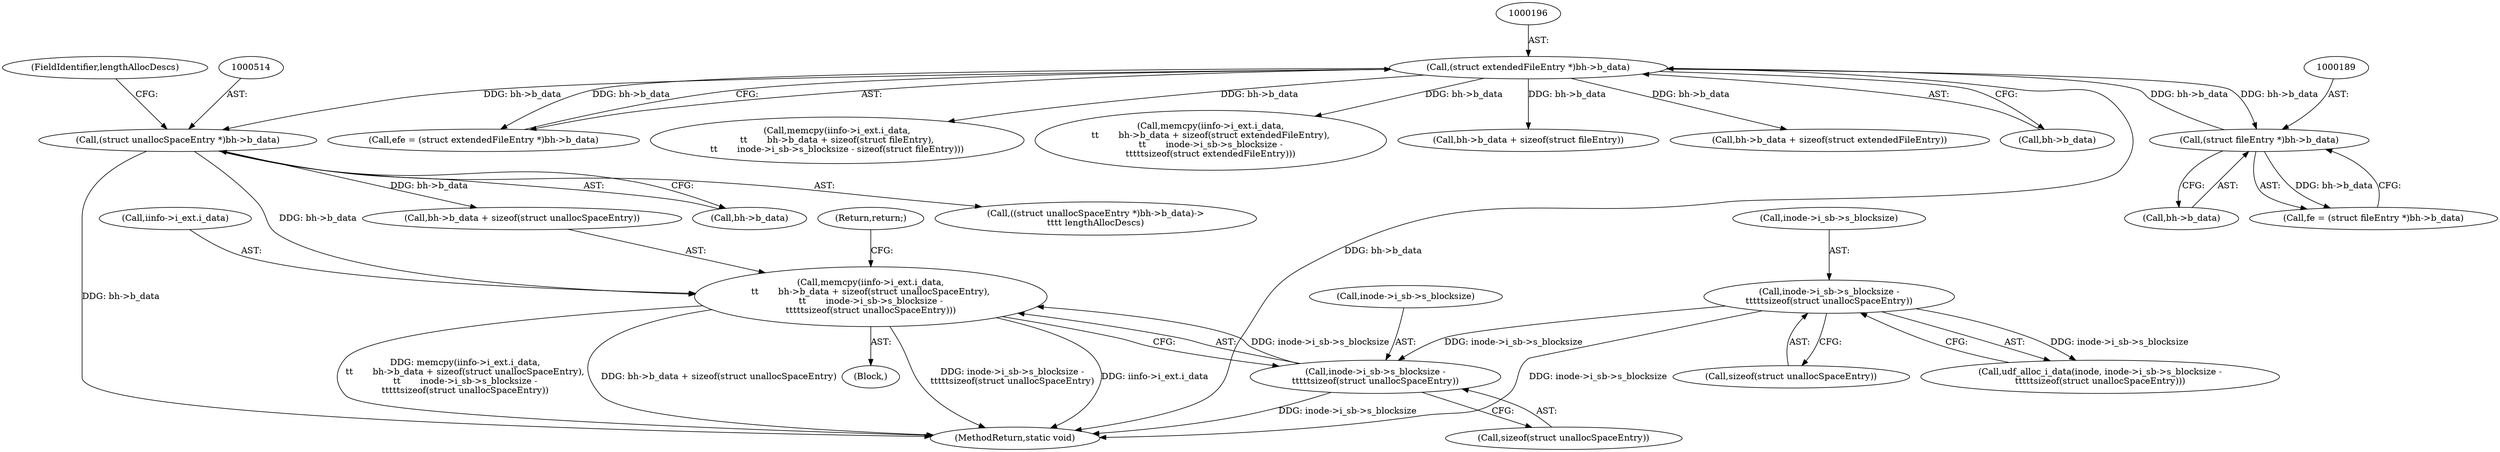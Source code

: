 digraph "0_linux_c03aa9f6e1f938618e6db2e23afef0574efeeb65@API" {
"1000534" [label="(Call,memcpy(iinfo->i_ext.i_data,\n\t\t       bh->b_data + sizeof(struct unallocSpaceEntry),\n\t\t       inode->i_sb->s_blocksize -\n\t\t\t\t\tsizeof(struct unallocSpaceEntry)))"];
"1000513" [label="(Call,(struct unallocSpaceEntry *)bh->b_data)"];
"1000195" [label="(Call,(struct extendedFileEntry *)bh->b_data)"];
"1000188" [label="(Call,(struct fileEntry *)bh->b_data)"];
"1000546" [label="(Call,inode->i_sb->s_blocksize -\n\t\t\t\t\tsizeof(struct unallocSpaceEntry))"];
"1000522" [label="(Call,inode->i_sb->s_blocksize -\n\t\t\t\t\tsizeof(struct unallocSpaceEntry))"];
"1000193" [label="(Call,efe = (struct extendedFileEntry *)bh->b_data)"];
"1000534" [label="(Call,memcpy(iinfo->i_ext.i_data,\n\t\t       bh->b_data + sizeof(struct unallocSpaceEntry),\n\t\t       inode->i_sb->s_blocksize -\n\t\t\t\t\tsizeof(struct unallocSpaceEntry)))"];
"1001145" [label="(MethodReturn,static void)"];
"1000512" [label="(Call,((struct unallocSpaceEntry *)bh->b_data)->\n\t\t\t\t lengthAllocDescs)"];
"1000552" [label="(Call,sizeof(struct unallocSpaceEntry))"];
"1000520" [label="(Call,udf_alloc_i_data(inode, inode->i_sb->s_blocksize -\n\t\t\t\t\tsizeof(struct unallocSpaceEntry)))"];
"1000466" [label="(Call,memcpy(iinfo->i_ext.i_data,\n\t\t       bh->b_data + sizeof(struct fileEntry),\n\t\t       inode->i_sb->s_blocksize - sizeof(struct fileEntry)))"];
"1000546" [label="(Call,inode->i_sb->s_blocksize -\n\t\t\t\t\tsizeof(struct unallocSpaceEntry))"];
"1000554" [label="(Return,return;)"];
"1000518" [label="(FieldIdentifier,lengthAllocDescs)"];
"1000515" [label="(Call,bh->b_data)"];
"1000540" [label="(Call,bh->b_data + sizeof(struct unallocSpaceEntry))"];
"1000522" [label="(Call,inode->i_sb->s_blocksize -\n\t\t\t\t\tsizeof(struct unallocSpaceEntry))"];
"1000186" [label="(Call,fe = (struct fileEntry *)bh->b_data)"];
"1000496" [label="(Block,)"];
"1000410" [label="(Call,memcpy(iinfo->i_ext.i_data,\n\t\t       bh->b_data + sizeof(struct extendedFileEntry),\n\t\t       inode->i_sb->s_blocksize -\n\t\t\t\t\tsizeof(struct extendedFileEntry)))"];
"1000528" [label="(Call,sizeof(struct unallocSpaceEntry))"];
"1000523" [label="(Call,inode->i_sb->s_blocksize)"];
"1000188" [label="(Call,(struct fileEntry *)bh->b_data)"];
"1000547" [label="(Call,inode->i_sb->s_blocksize)"];
"1000472" [label="(Call,bh->b_data + sizeof(struct fileEntry))"];
"1000190" [label="(Call,bh->b_data)"];
"1000416" [label="(Call,bh->b_data + sizeof(struct extendedFileEntry))"];
"1000513" [label="(Call,(struct unallocSpaceEntry *)bh->b_data)"];
"1000535" [label="(Call,iinfo->i_ext.i_data)"];
"1000197" [label="(Call,bh->b_data)"];
"1000195" [label="(Call,(struct extendedFileEntry *)bh->b_data)"];
"1000534" -> "1000496"  [label="AST: "];
"1000534" -> "1000546"  [label="CFG: "];
"1000535" -> "1000534"  [label="AST: "];
"1000540" -> "1000534"  [label="AST: "];
"1000546" -> "1000534"  [label="AST: "];
"1000554" -> "1000534"  [label="CFG: "];
"1000534" -> "1001145"  [label="DDG: bh->b_data + sizeof(struct unallocSpaceEntry)"];
"1000534" -> "1001145"  [label="DDG: inode->i_sb->s_blocksize -\n\t\t\t\t\tsizeof(struct unallocSpaceEntry)"];
"1000534" -> "1001145"  [label="DDG: memcpy(iinfo->i_ext.i_data,\n\t\t       bh->b_data + sizeof(struct unallocSpaceEntry),\n\t\t       inode->i_sb->s_blocksize -\n\t\t\t\t\tsizeof(struct unallocSpaceEntry))"];
"1000534" -> "1001145"  [label="DDG: iinfo->i_ext.i_data"];
"1000513" -> "1000534"  [label="DDG: bh->b_data"];
"1000546" -> "1000534"  [label="DDG: inode->i_sb->s_blocksize"];
"1000513" -> "1000512"  [label="AST: "];
"1000513" -> "1000515"  [label="CFG: "];
"1000514" -> "1000513"  [label="AST: "];
"1000515" -> "1000513"  [label="AST: "];
"1000518" -> "1000513"  [label="CFG: "];
"1000513" -> "1001145"  [label="DDG: bh->b_data"];
"1000195" -> "1000513"  [label="DDG: bh->b_data"];
"1000513" -> "1000540"  [label="DDG: bh->b_data"];
"1000195" -> "1000193"  [label="AST: "];
"1000195" -> "1000197"  [label="CFG: "];
"1000196" -> "1000195"  [label="AST: "];
"1000197" -> "1000195"  [label="AST: "];
"1000193" -> "1000195"  [label="CFG: "];
"1000195" -> "1001145"  [label="DDG: bh->b_data"];
"1000195" -> "1000188"  [label="DDG: bh->b_data"];
"1000195" -> "1000193"  [label="DDG: bh->b_data"];
"1000188" -> "1000195"  [label="DDG: bh->b_data"];
"1000195" -> "1000410"  [label="DDG: bh->b_data"];
"1000195" -> "1000416"  [label="DDG: bh->b_data"];
"1000195" -> "1000466"  [label="DDG: bh->b_data"];
"1000195" -> "1000472"  [label="DDG: bh->b_data"];
"1000188" -> "1000186"  [label="AST: "];
"1000188" -> "1000190"  [label="CFG: "];
"1000189" -> "1000188"  [label="AST: "];
"1000190" -> "1000188"  [label="AST: "];
"1000186" -> "1000188"  [label="CFG: "];
"1000188" -> "1000186"  [label="DDG: bh->b_data"];
"1000546" -> "1000552"  [label="CFG: "];
"1000547" -> "1000546"  [label="AST: "];
"1000552" -> "1000546"  [label="AST: "];
"1000546" -> "1001145"  [label="DDG: inode->i_sb->s_blocksize"];
"1000522" -> "1000546"  [label="DDG: inode->i_sb->s_blocksize"];
"1000522" -> "1000520"  [label="AST: "];
"1000522" -> "1000528"  [label="CFG: "];
"1000523" -> "1000522"  [label="AST: "];
"1000528" -> "1000522"  [label="AST: "];
"1000520" -> "1000522"  [label="CFG: "];
"1000522" -> "1001145"  [label="DDG: inode->i_sb->s_blocksize"];
"1000522" -> "1000520"  [label="DDG: inode->i_sb->s_blocksize"];
}
